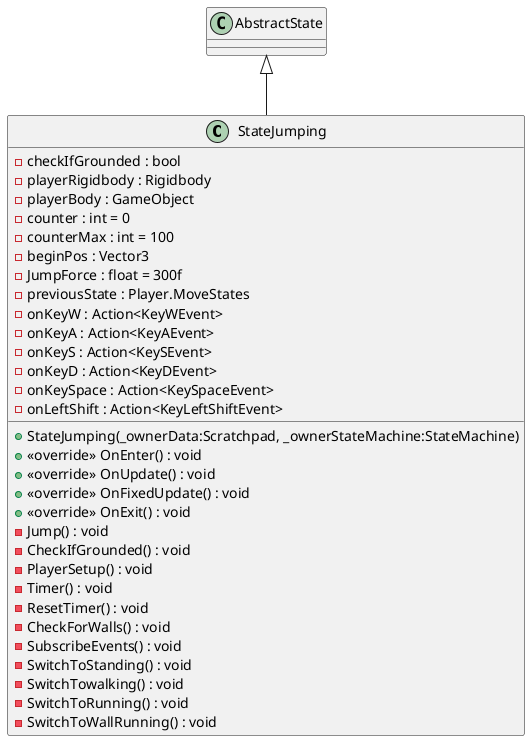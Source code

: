 @startuml
class StateJumping {
    - checkIfGrounded : bool
    - playerRigidbody : Rigidbody
    - playerBody : GameObject
    - counter : int = 0
    - counterMax : int = 100
    - beginPos : Vector3
    - JumpForce : float = 300f
    - previousState : Player.MoveStates
    - onKeyW : Action<KeyWEvent>
    - onKeyA : Action<KeyAEvent>
    - onKeyS : Action<KeySEvent>
    - onKeyD : Action<KeyDEvent>
    - onKeySpace : Action<KeySpaceEvent>
    - onLeftShift : Action<KeyLeftShiftEvent>
    + StateJumping(_ownerData:Scratchpad, _ownerStateMachine:StateMachine)
    + <<override>> OnEnter() : void
    + <<override>> OnUpdate() : void
    + <<override>> OnFixedUpdate() : void
    + <<override>> OnExit() : void
    - Jump() : void
    - CheckIfGrounded() : void
    - PlayerSetup() : void
    - Timer() : void
    - ResetTimer() : void
    - CheckForWalls() : void
    - SubscribeEvents() : void
    - SwitchToStanding() : void
    - SwitchTowalking() : void
    - SwitchToRunning() : void
    - SwitchToWallRunning() : void
}
AbstractState <|-- StateJumping
@enduml
